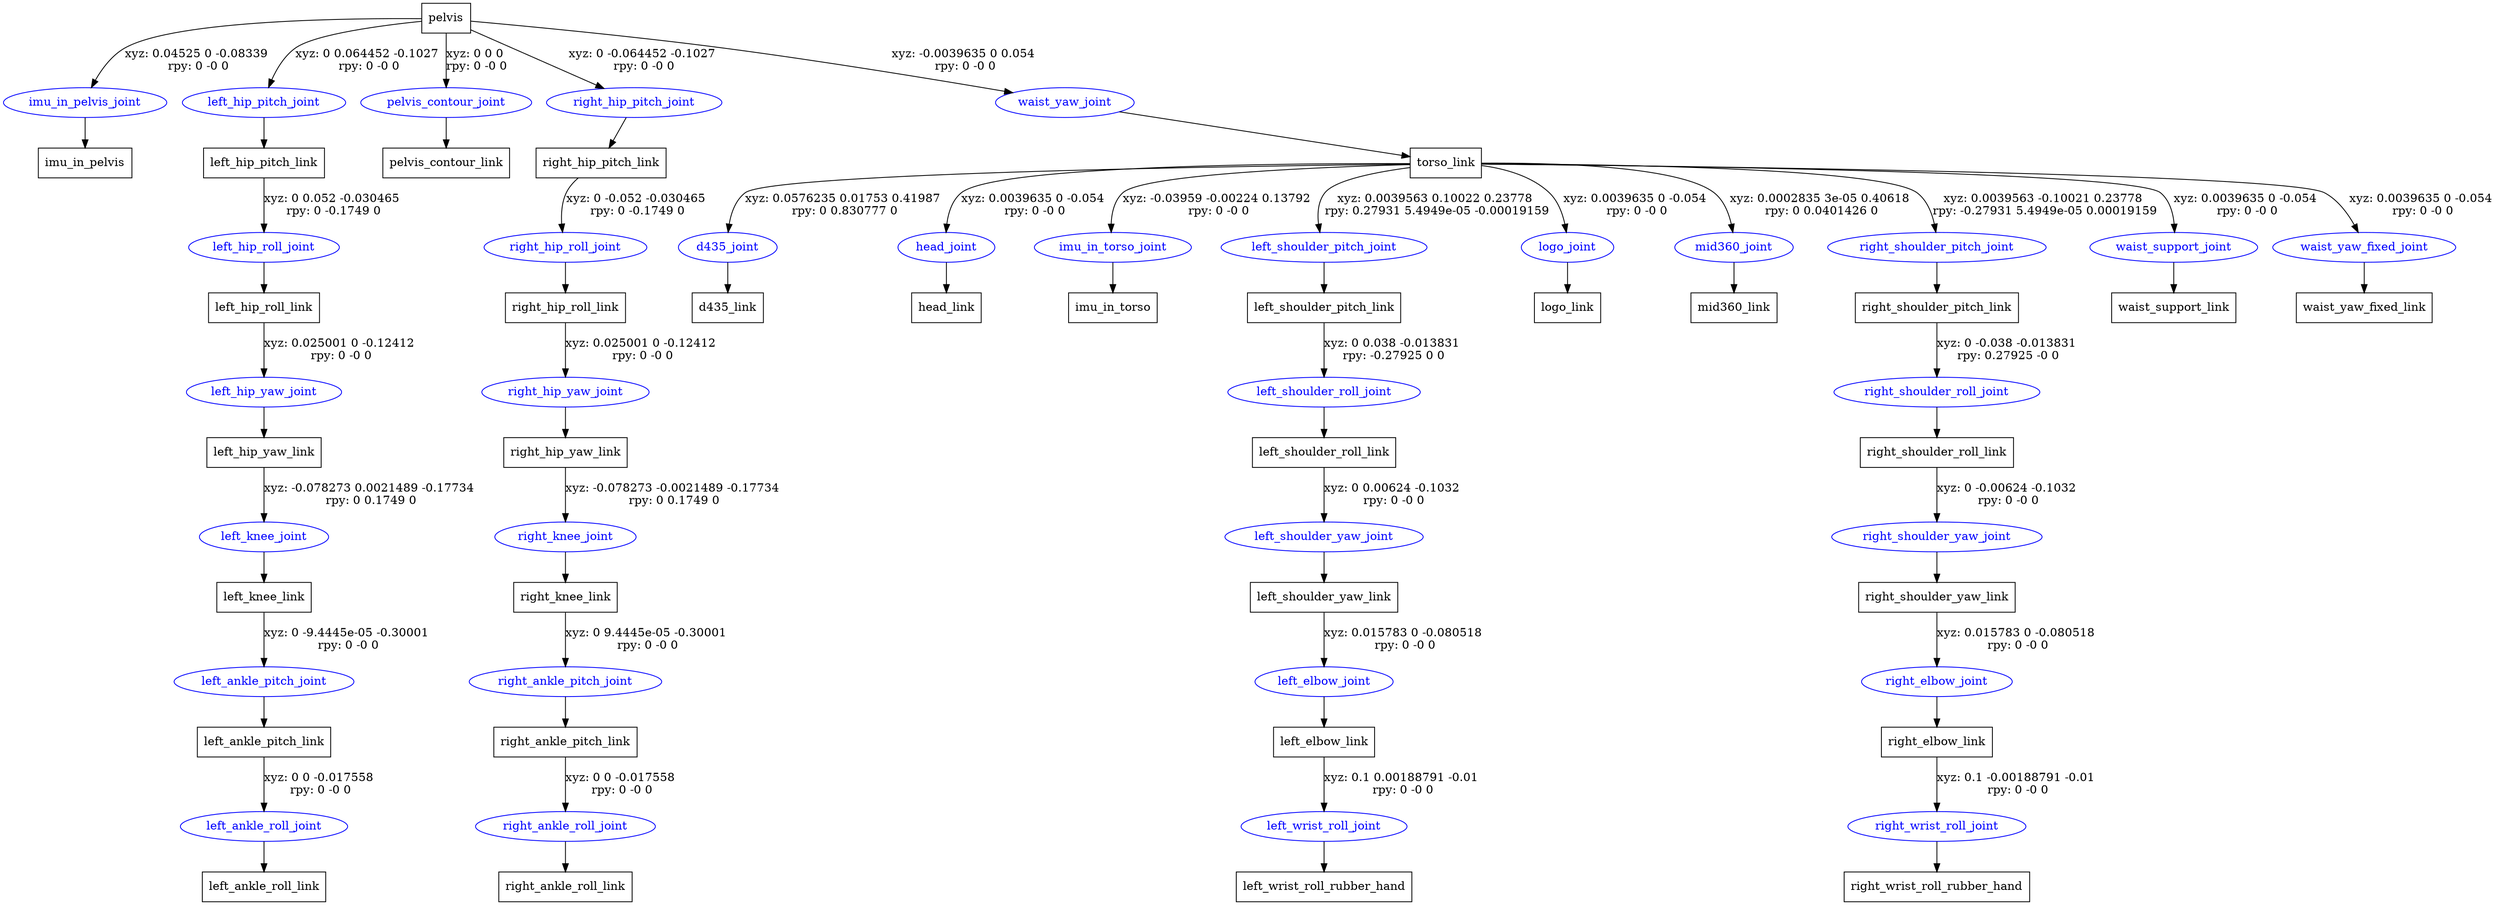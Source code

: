 digraph G {
node [shape=box];
"pelvis" [label="pelvis"];
"imu_in_pelvis" [label="imu_in_pelvis"];
"left_hip_pitch_link" [label="left_hip_pitch_link"];
"left_hip_roll_link" [label="left_hip_roll_link"];
"left_hip_yaw_link" [label="left_hip_yaw_link"];
"left_knee_link" [label="left_knee_link"];
"left_ankle_pitch_link" [label="left_ankle_pitch_link"];
"left_ankle_roll_link" [label="left_ankle_roll_link"];
"pelvis_contour_link" [label="pelvis_contour_link"];
"right_hip_pitch_link" [label="right_hip_pitch_link"];
"right_hip_roll_link" [label="right_hip_roll_link"];
"right_hip_yaw_link" [label="right_hip_yaw_link"];
"right_knee_link" [label="right_knee_link"];
"right_ankle_pitch_link" [label="right_ankle_pitch_link"];
"right_ankle_roll_link" [label="right_ankle_roll_link"];
"torso_link" [label="torso_link"];
"d435_link" [label="d435_link"];
"head_link" [label="head_link"];
"imu_in_torso" [label="imu_in_torso"];
"left_shoulder_pitch_link" [label="left_shoulder_pitch_link"];
"left_shoulder_roll_link" [label="left_shoulder_roll_link"];
"left_shoulder_yaw_link" [label="left_shoulder_yaw_link"];
"left_elbow_link" [label="left_elbow_link"];
"left_wrist_roll_rubber_hand" [label="left_wrist_roll_rubber_hand"];
"logo_link" [label="logo_link"];
"mid360_link" [label="mid360_link"];
"right_shoulder_pitch_link" [label="right_shoulder_pitch_link"];
"right_shoulder_roll_link" [label="right_shoulder_roll_link"];
"right_shoulder_yaw_link" [label="right_shoulder_yaw_link"];
"right_elbow_link" [label="right_elbow_link"];
"right_wrist_roll_rubber_hand" [label="right_wrist_roll_rubber_hand"];
"waist_support_link" [label="waist_support_link"];
"waist_yaw_fixed_link" [label="waist_yaw_fixed_link"];
node [shape=ellipse, color=blue, fontcolor=blue];
"pelvis" -> "imu_in_pelvis_joint" [label="xyz: 0.04525 0 -0.08339 \nrpy: 0 -0 0"]
"imu_in_pelvis_joint" -> "imu_in_pelvis"
"pelvis" -> "left_hip_pitch_joint" [label="xyz: 0 0.064452 -0.1027 \nrpy: 0 -0 0"]
"left_hip_pitch_joint" -> "left_hip_pitch_link"
"left_hip_pitch_link" -> "left_hip_roll_joint" [label="xyz: 0 0.052 -0.030465 \nrpy: 0 -0.1749 0"]
"left_hip_roll_joint" -> "left_hip_roll_link"
"left_hip_roll_link" -> "left_hip_yaw_joint" [label="xyz: 0.025001 0 -0.12412 \nrpy: 0 -0 0"]
"left_hip_yaw_joint" -> "left_hip_yaw_link"
"left_hip_yaw_link" -> "left_knee_joint" [label="xyz: -0.078273 0.0021489 -0.17734 \nrpy: 0 0.1749 0"]
"left_knee_joint" -> "left_knee_link"
"left_knee_link" -> "left_ankle_pitch_joint" [label="xyz: 0 -9.4445e-05 -0.30001 \nrpy: 0 -0 0"]
"left_ankle_pitch_joint" -> "left_ankle_pitch_link"
"left_ankle_pitch_link" -> "left_ankle_roll_joint" [label="xyz: 0 0 -0.017558 \nrpy: 0 -0 0"]
"left_ankle_roll_joint" -> "left_ankle_roll_link"
"pelvis" -> "pelvis_contour_joint" [label="xyz: 0 0 0 \nrpy: 0 -0 0"]
"pelvis_contour_joint" -> "pelvis_contour_link"
"pelvis" -> "right_hip_pitch_joint" [label="xyz: 0 -0.064452 -0.1027 \nrpy: 0 -0 0"]
"right_hip_pitch_joint" -> "right_hip_pitch_link"
"right_hip_pitch_link" -> "right_hip_roll_joint" [label="xyz: 0 -0.052 -0.030465 \nrpy: 0 -0.1749 0"]
"right_hip_roll_joint" -> "right_hip_roll_link"
"right_hip_roll_link" -> "right_hip_yaw_joint" [label="xyz: 0.025001 0 -0.12412 \nrpy: 0 -0 0"]
"right_hip_yaw_joint" -> "right_hip_yaw_link"
"right_hip_yaw_link" -> "right_knee_joint" [label="xyz: -0.078273 -0.0021489 -0.17734 \nrpy: 0 0.1749 0"]
"right_knee_joint" -> "right_knee_link"
"right_knee_link" -> "right_ankle_pitch_joint" [label="xyz: 0 9.4445e-05 -0.30001 \nrpy: 0 -0 0"]
"right_ankle_pitch_joint" -> "right_ankle_pitch_link"
"right_ankle_pitch_link" -> "right_ankle_roll_joint" [label="xyz: 0 0 -0.017558 \nrpy: 0 -0 0"]
"right_ankle_roll_joint" -> "right_ankle_roll_link"
"pelvis" -> "waist_yaw_joint" [label="xyz: -0.0039635 0 0.054 \nrpy: 0 -0 0"]
"waist_yaw_joint" -> "torso_link"
"torso_link" -> "d435_joint" [label="xyz: 0.0576235 0.01753 0.41987 \nrpy: 0 0.830777 0"]
"d435_joint" -> "d435_link"
"torso_link" -> "head_joint" [label="xyz: 0.0039635 0 -0.054 \nrpy: 0 -0 0"]
"head_joint" -> "head_link"
"torso_link" -> "imu_in_torso_joint" [label="xyz: -0.03959 -0.00224 0.13792 \nrpy: 0 -0 0"]
"imu_in_torso_joint" -> "imu_in_torso"
"torso_link" -> "left_shoulder_pitch_joint" [label="xyz: 0.0039563 0.10022 0.23778 \nrpy: 0.27931 5.4949e-05 -0.00019159"]
"left_shoulder_pitch_joint" -> "left_shoulder_pitch_link"
"left_shoulder_pitch_link" -> "left_shoulder_roll_joint" [label="xyz: 0 0.038 -0.013831 \nrpy: -0.27925 0 0"]
"left_shoulder_roll_joint" -> "left_shoulder_roll_link"
"left_shoulder_roll_link" -> "left_shoulder_yaw_joint" [label="xyz: 0 0.00624 -0.1032 \nrpy: 0 -0 0"]
"left_shoulder_yaw_joint" -> "left_shoulder_yaw_link"
"left_shoulder_yaw_link" -> "left_elbow_joint" [label="xyz: 0.015783 0 -0.080518 \nrpy: 0 -0 0"]
"left_elbow_joint" -> "left_elbow_link"
"left_elbow_link" -> "left_wrist_roll_joint" [label="xyz: 0.1 0.00188791 -0.01 \nrpy: 0 -0 0"]
"left_wrist_roll_joint" -> "left_wrist_roll_rubber_hand"
"torso_link" -> "logo_joint" [label="xyz: 0.0039635 0 -0.054 \nrpy: 0 -0 0"]
"logo_joint" -> "logo_link"
"torso_link" -> "mid360_joint" [label="xyz: 0.0002835 3e-05 0.40618 \nrpy: 0 0.0401426 0"]
"mid360_joint" -> "mid360_link"
"torso_link" -> "right_shoulder_pitch_joint" [label="xyz: 0.0039563 -0.10021 0.23778 \nrpy: -0.27931 5.4949e-05 0.00019159"]
"right_shoulder_pitch_joint" -> "right_shoulder_pitch_link"
"right_shoulder_pitch_link" -> "right_shoulder_roll_joint" [label="xyz: 0 -0.038 -0.013831 \nrpy: 0.27925 -0 0"]
"right_shoulder_roll_joint" -> "right_shoulder_roll_link"
"right_shoulder_roll_link" -> "right_shoulder_yaw_joint" [label="xyz: 0 -0.00624 -0.1032 \nrpy: 0 -0 0"]
"right_shoulder_yaw_joint" -> "right_shoulder_yaw_link"
"right_shoulder_yaw_link" -> "right_elbow_joint" [label="xyz: 0.015783 0 -0.080518 \nrpy: 0 -0 0"]
"right_elbow_joint" -> "right_elbow_link"
"right_elbow_link" -> "right_wrist_roll_joint" [label="xyz: 0.1 -0.00188791 -0.01 \nrpy: 0 -0 0"]
"right_wrist_roll_joint" -> "right_wrist_roll_rubber_hand"
"torso_link" -> "waist_support_joint" [label="xyz: 0.0039635 0 -0.054 \nrpy: 0 -0 0"]
"waist_support_joint" -> "waist_support_link"
"torso_link" -> "waist_yaw_fixed_joint" [label="xyz: 0.0039635 0 -0.054 \nrpy: 0 -0 0"]
"waist_yaw_fixed_joint" -> "waist_yaw_fixed_link"
}
